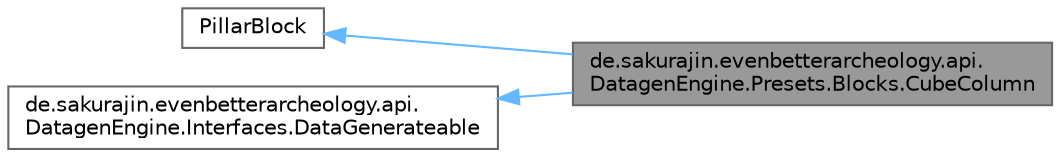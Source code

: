 digraph "de.sakurajin.evenbetterarcheology.api.DatagenEngine.Presets.Blocks.CubeColumn"
{
 // LATEX_PDF_SIZE
  bgcolor="transparent";
  edge [fontname=Helvetica,fontsize=10,labelfontname=Helvetica,labelfontsize=10];
  node [fontname=Helvetica,fontsize=10,shape=box,height=0.2,width=0.4];
  rankdir="LR";
  Node1 [label="de.sakurajin.evenbetterarcheology.api.\lDatagenEngine.Presets.Blocks.CubeColumn",height=0.2,width=0.4,color="gray40", fillcolor="grey60", style="filled", fontcolor="black",tooltip=" "];
  Node2 -> Node1 [dir="back",color="steelblue1",style="solid"];
  Node2 [label="PillarBlock",height=0.2,width=0.4,color="gray40", fillcolor="white", style="filled",tooltip=" "];
  Node3 -> Node1 [dir="back",color="steelblue1",style="solid"];
  Node3 [label="de.sakurajin.evenbetterarcheology.api.\lDatagenEngine.Interfaces.DataGenerateable",height=0.2,width=0.4,color="gray40", fillcolor="white", style="filled",URL="$interfacede_1_1sakurajin_1_1evenbetterarcheology_1_1api_1_1DatagenEngine_1_1Interfaces_1_1DataGenerateable.html",tooltip=" "];
}
